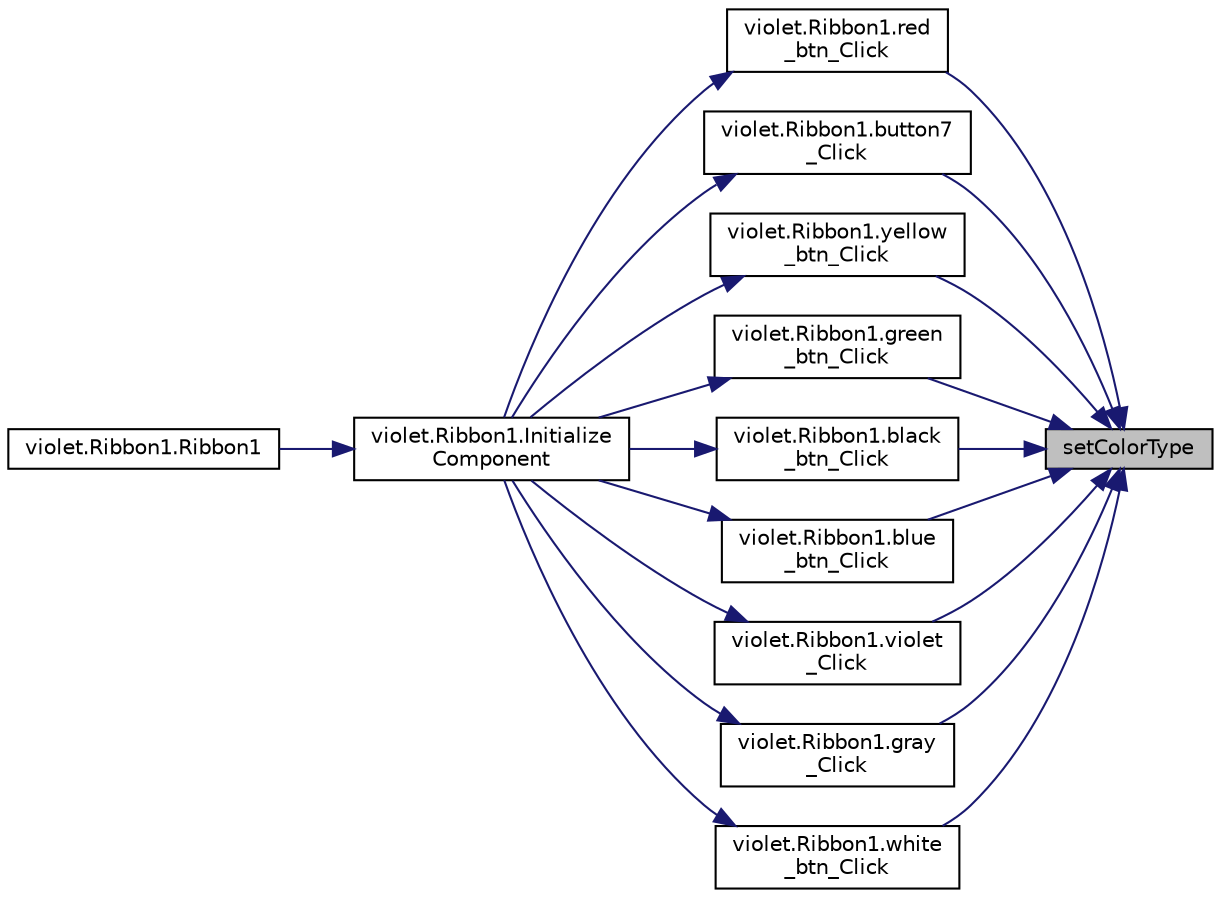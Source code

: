 digraph "setColorType"
{
 // LATEX_PDF_SIZE
  edge [fontname="Helvetica",fontsize="10",labelfontname="Helvetica",labelfontsize="10"];
  node [fontname="Helvetica",fontsize="10",shape=record];
  rankdir="RL";
  Node52 [label="setColorType",height=0.2,width=0.4,color="black", fillcolor="grey75", style="filled", fontcolor="black",tooltip="設定顏色"];
  Node52 -> Node53 [dir="back",color="midnightblue",fontsize="10",style="solid",fontname="Helvetica"];
  Node53 [label="violet.Ribbon1.red\l_btn_Click",height=0.2,width=0.4,color="black", fillcolor="white", style="filled",URL="$classviolet_1_1Ribbon1.html#ab656df12bf55cb507883934af5dbe98e",tooltip=" "];
  Node53 -> Node54 [dir="back",color="midnightblue",fontsize="10",style="solid",fontname="Helvetica"];
  Node54 [label="violet.Ribbon1.Initialize\lComponent",height=0.2,width=0.4,color="black", fillcolor="white", style="filled",URL="$classviolet_1_1Ribbon1.html#a6405d5db675d5338663195a4d12b4c9f",tooltip="此為設計工具支援所需的方法 - 請勿使用程式碼編輯器 修改這個方法的內容。"];
  Node54 -> Node55 [dir="back",color="midnightblue",fontsize="10",style="solid",fontname="Helvetica"];
  Node55 [label="violet.Ribbon1.Ribbon1",height=0.2,width=0.4,color="black", fillcolor="white", style="filled",URL="$classviolet_1_1Ribbon1.html#afc6de2c82a1dd328f4aa83e0e02bf293",tooltip=" "];
  Node52 -> Node56 [dir="back",color="midnightblue",fontsize="10",style="solid",fontname="Helvetica"];
  Node56 [label="violet.Ribbon1.button7\l_Click",height=0.2,width=0.4,color="black", fillcolor="white", style="filled",URL="$classviolet_1_1Ribbon1.html#a5863cde16b4b9170d538c85db953ed8b",tooltip=" "];
  Node56 -> Node54 [dir="back",color="midnightblue",fontsize="10",style="solid",fontname="Helvetica"];
  Node52 -> Node57 [dir="back",color="midnightblue",fontsize="10",style="solid",fontname="Helvetica"];
  Node57 [label="violet.Ribbon1.yellow\l_btn_Click",height=0.2,width=0.4,color="black", fillcolor="white", style="filled",URL="$classviolet_1_1Ribbon1.html#a41c0b2e2137fa4c64c07958b8ccc1426",tooltip=" "];
  Node57 -> Node54 [dir="back",color="midnightblue",fontsize="10",style="solid",fontname="Helvetica"];
  Node52 -> Node58 [dir="back",color="midnightblue",fontsize="10",style="solid",fontname="Helvetica"];
  Node58 [label="violet.Ribbon1.green\l_btn_Click",height=0.2,width=0.4,color="black", fillcolor="white", style="filled",URL="$classviolet_1_1Ribbon1.html#a9f448427b6f61560121f28b85d784e98",tooltip=" "];
  Node58 -> Node54 [dir="back",color="midnightblue",fontsize="10",style="solid",fontname="Helvetica"];
  Node52 -> Node59 [dir="back",color="midnightblue",fontsize="10",style="solid",fontname="Helvetica"];
  Node59 [label="violet.Ribbon1.black\l_btn_Click",height=0.2,width=0.4,color="black", fillcolor="white", style="filled",URL="$classviolet_1_1Ribbon1.html#a702d71866383492bcbb56169e03ac8e8",tooltip=" "];
  Node59 -> Node54 [dir="back",color="midnightblue",fontsize="10",style="solid",fontname="Helvetica"];
  Node52 -> Node60 [dir="back",color="midnightblue",fontsize="10",style="solid",fontname="Helvetica"];
  Node60 [label="violet.Ribbon1.blue\l_btn_Click",height=0.2,width=0.4,color="black", fillcolor="white", style="filled",URL="$classviolet_1_1Ribbon1.html#aa63239c2ecbf1c56ee55c412b09ff8c6",tooltip=" "];
  Node60 -> Node54 [dir="back",color="midnightblue",fontsize="10",style="solid",fontname="Helvetica"];
  Node52 -> Node61 [dir="back",color="midnightblue",fontsize="10",style="solid",fontname="Helvetica"];
  Node61 [label="violet.Ribbon1.violet\l_Click",height=0.2,width=0.4,color="black", fillcolor="white", style="filled",URL="$classviolet_1_1Ribbon1.html#a48468709f916f62c1aba5bfb877a91ff",tooltip=" "];
  Node61 -> Node54 [dir="back",color="midnightblue",fontsize="10",style="solid",fontname="Helvetica"];
  Node52 -> Node62 [dir="back",color="midnightblue",fontsize="10",style="solid",fontname="Helvetica"];
  Node62 [label="violet.Ribbon1.gray\l_Click",height=0.2,width=0.4,color="black", fillcolor="white", style="filled",URL="$classviolet_1_1Ribbon1.html#af95ffede01b5373eb568d8879ffd6209",tooltip=" "];
  Node62 -> Node54 [dir="back",color="midnightblue",fontsize="10",style="solid",fontname="Helvetica"];
  Node52 -> Node63 [dir="back",color="midnightblue",fontsize="10",style="solid",fontname="Helvetica"];
  Node63 [label="violet.Ribbon1.white\l_btn_Click",height=0.2,width=0.4,color="black", fillcolor="white", style="filled",URL="$classviolet_1_1Ribbon1.html#a74bbc68941040e2a58b15ee087cf2df7",tooltip=" "];
  Node63 -> Node54 [dir="back",color="midnightblue",fontsize="10",style="solid",fontname="Helvetica"];
}
